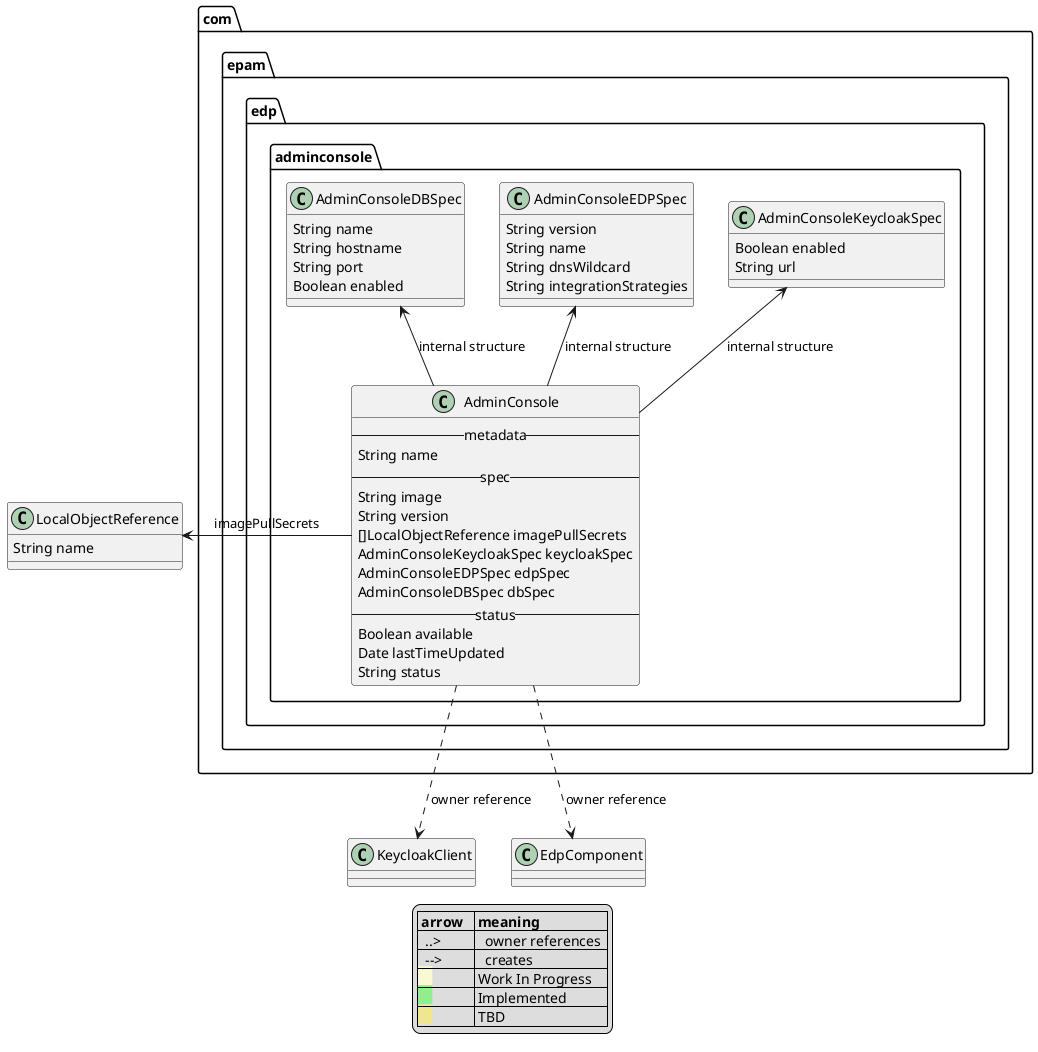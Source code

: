 @startuml

package com.epam.edp.adminconsole {
    class AdminConsole {
    -- metadata --
        String name
    -- spec --
        String image
        String version
        []LocalObjectReference imagePullSecrets
        AdminConsoleKeycloakSpec keycloakSpec
        AdminConsoleEDPSpec edpSpec
        AdminConsoleDBSpec dbSpec
    -- status --
        Boolean available
        Date lastTimeUpdated
        String status
    }

    class AdminConsoleKeycloakSpec {
        Boolean enabled
        String url
    }
    AdminConsoleKeycloakSpec <-- AdminConsole : "internal structure"

    class AdminConsoleEDPSpec {
        String version
        String name
        String dnsWildcard
        String integrationStrategies
    }
    AdminConsoleEDPSpec <-- AdminConsole : "internal structure"

    class AdminConsoleDBSpec {
        String name
        String hostname
        String port
        Boolean enabled
    }
    AdminConsoleDBSpec <-- AdminConsole : "internal structure"
}
class LocalObjectReference {
    String name
}
AdminConsole -l-> LocalObjectReference : imagePullSecrets
KeycloakClient <.u. AdminConsole : "owner reference"
EdpComponent <.u. AdminConsole : "owner reference"

legend
|= arrow   |= meaning|
|  ..>     |   owner references  |
|  -->     |   creates     |
|<back:LightGoldenRodYellow>    </back>| Work In Progress |
|<back:LightGreen>    </back>| Implemented |
|<back:Khaki>    </back>| TBD |
endlegend

skinparam class {
	backgroundColor<<impl>> LightGoldenRodYellow
	backgroundColor<<wip>> LightGreen
	backgroundColor<<tbd>> Khaki
}
@enduml